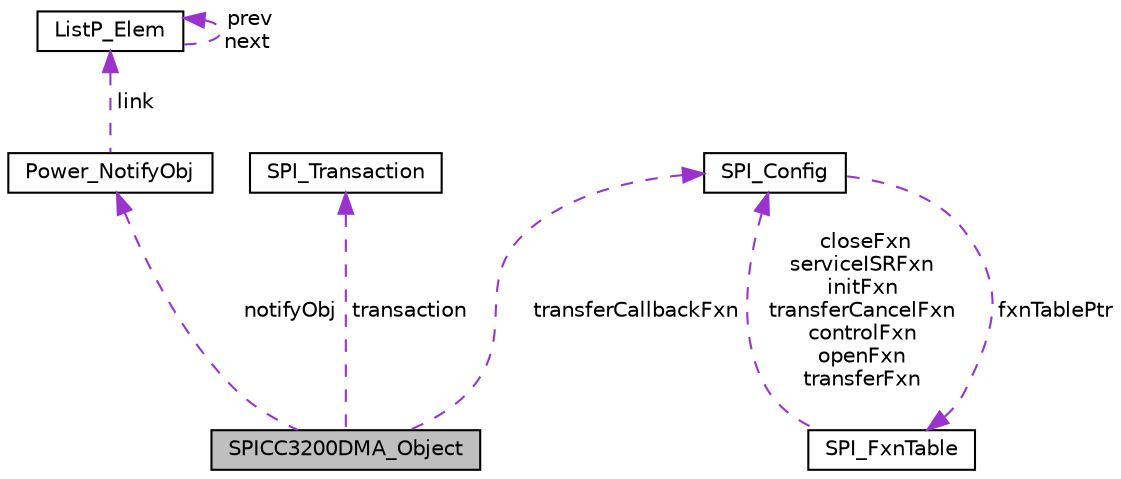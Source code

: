 digraph "SPICC3200DMA_Object"
{
  edge [fontname="Helvetica",fontsize="10",labelfontname="Helvetica",labelfontsize="10"];
  node [fontname="Helvetica",fontsize="10",shape=record];
  Node1 [label="SPICC3200DMA_Object",height=0.2,width=0.4,color="black", fillcolor="grey75", style="filled", fontcolor="black"];
  Node2 -> Node1 [dir="back",color="darkorchid3",fontsize="10",style="dashed",label=" notifyObj" ,fontname="Helvetica"];
  Node2 [label="Power_NotifyObj",height=0.2,width=0.4,color="black", fillcolor="white", style="filled",URL="$struct_power___notify_obj.html",tooltip="Power notify object structure. "];
  Node3 -> Node2 [dir="back",color="darkorchid3",fontsize="10",style="dashed",label=" link" ,fontname="Helvetica"];
  Node3 [label="ListP_Elem",height=0.2,width=0.4,color="black", fillcolor="white", style="filled",URL="$struct_list_p___elem.html"];
  Node3 -> Node3 [dir="back",color="darkorchid3",fontsize="10",style="dashed",label=" prev\nnext" ,fontname="Helvetica"];
  Node4 -> Node1 [dir="back",color="darkorchid3",fontsize="10",style="dashed",label=" transaction" ,fontname="Helvetica"];
  Node4 [label="SPI_Transaction",height=0.2,width=0.4,color="black", fillcolor="white", style="filled",URL="$struct_s_p_i___transaction.html",tooltip="A SPI_Transaction data structure is used with SPI_transfer(). It indicates how many SPI_FrameFormat f..."];
  Node5 -> Node1 [dir="back",color="darkorchid3",fontsize="10",style="dashed",label=" transferCallbackFxn" ,fontname="Helvetica"];
  Node5 [label="SPI_Config",height=0.2,width=0.4,color="black", fillcolor="white", style="filled",URL="$struct_s_p_i___config.html",tooltip="SPI Global configuration. "];
  Node6 -> Node5 [dir="back",color="darkorchid3",fontsize="10",style="dashed",label=" fxnTablePtr" ,fontname="Helvetica"];
  Node6 [label="SPI_FxnTable",height=0.2,width=0.4,color="black", fillcolor="white", style="filled",URL="$struct_s_p_i___fxn_table.html",tooltip="The definition of a SPI function table that contains the required set of functions to control a speci..."];
  Node5 -> Node6 [dir="back",color="darkorchid3",fontsize="10",style="dashed",label=" closeFxn\nserviceISRFxn\ninitFxn\ntransferCancelFxn\ncontrolFxn\nopenFxn\ntransferFxn" ,fontname="Helvetica"];
}
